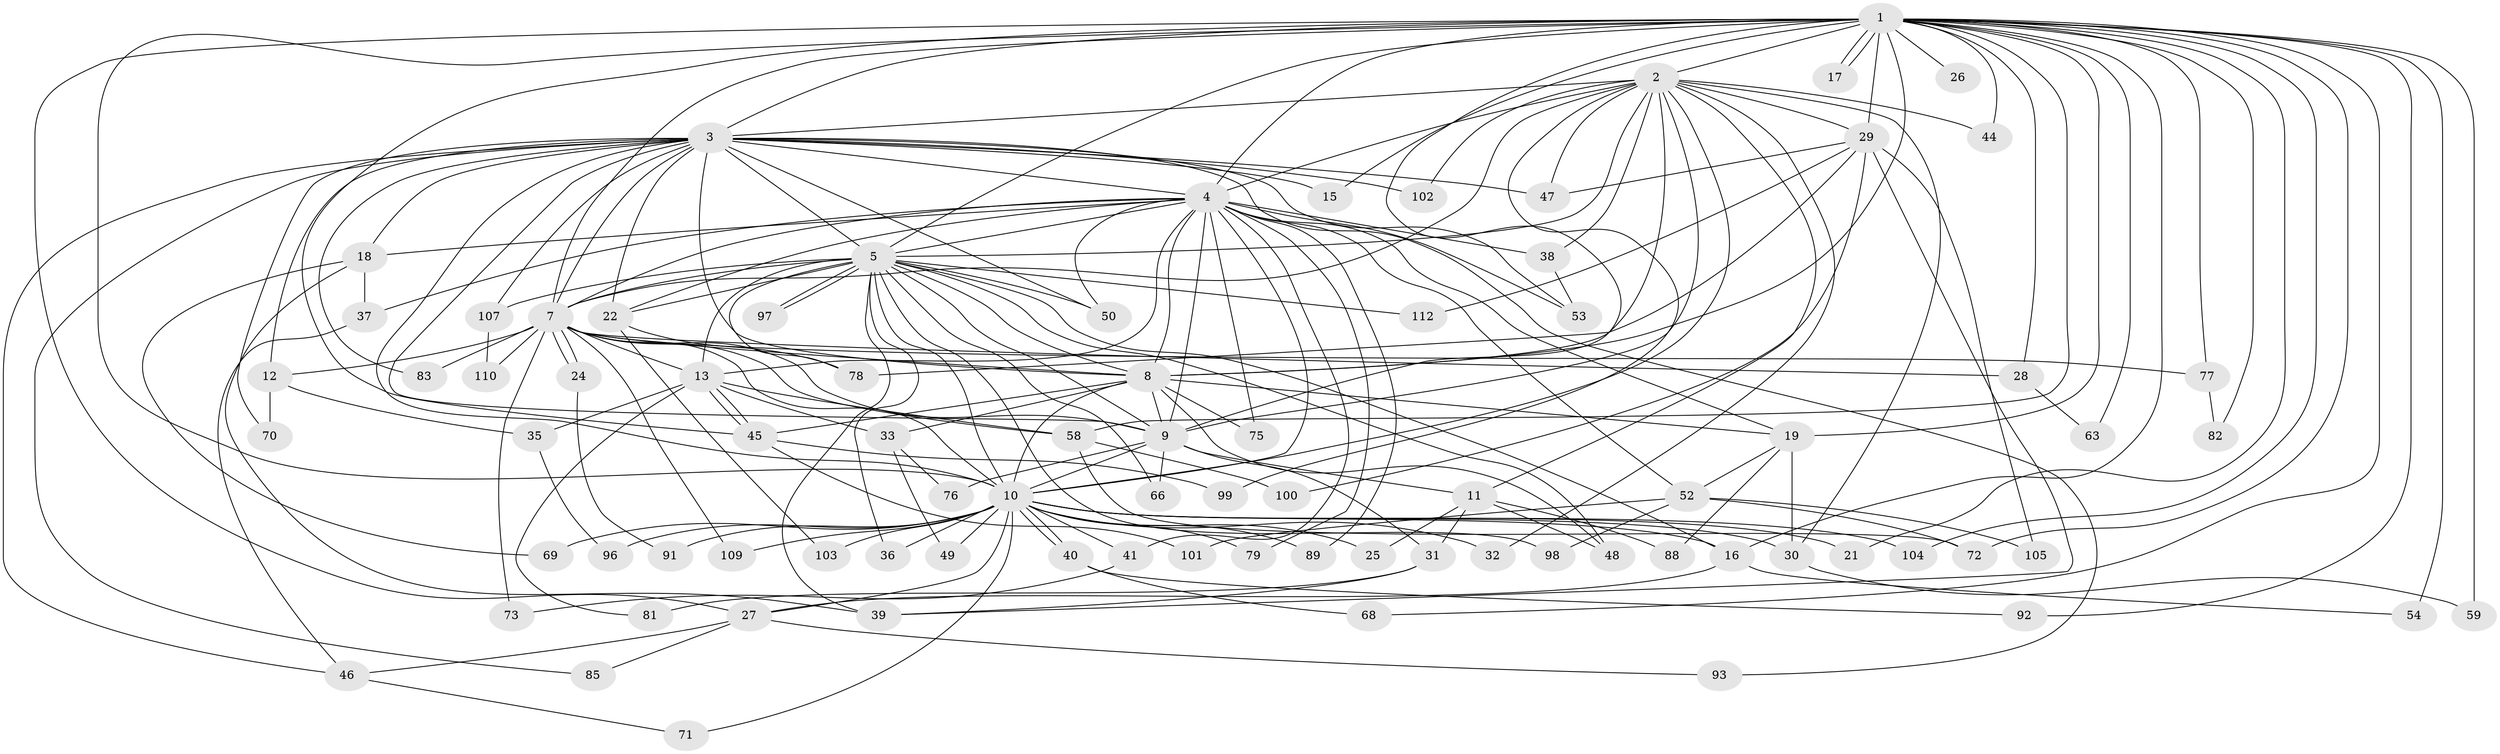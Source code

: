 // original degree distribution, {21: 0.008928571428571428, 19: 0.008928571428571428, 23: 0.008928571428571428, 20: 0.017857142857142856, 26: 0.008928571428571428, 22: 0.008928571428571428, 14: 0.017857142857142856, 30: 0.008928571428571428, 6: 0.026785714285714284, 4: 0.11607142857142858, 9: 0.008928571428571428, 2: 0.5357142857142857, 5: 0.044642857142857144, 3: 0.16964285714285715, 8: 0.008928571428571428}
// Generated by graph-tools (version 1.1) at 2025/11/02/27/25 16:11:02]
// undirected, 84 vertices, 203 edges
graph export_dot {
graph [start="1"]
  node [color=gray90,style=filled];
  1 [super="+6"];
  2 [super="+64"];
  3 [super="+67"];
  4 [super="+20"];
  5 [super="+56"];
  7 [super="+43"];
  8 [super="+86"];
  9;
  10 [super="+14"];
  11 [super="+34"];
  12;
  13 [super="+42"];
  15;
  16 [super="+23"];
  17;
  18;
  19 [super="+51"];
  21;
  22 [super="+94"];
  24;
  25;
  26;
  27 [super="+60"];
  28;
  29 [super="+90"];
  30 [super="+55"];
  31 [super="+61"];
  32;
  33;
  35;
  36;
  37;
  38;
  39 [super="+74"];
  40;
  41;
  44;
  45 [super="+95"];
  46 [super="+65"];
  47 [super="+57"];
  48 [super="+62"];
  49;
  50 [super="+108"];
  52 [super="+111"];
  53 [super="+80"];
  54;
  58 [super="+87"];
  59;
  63;
  66;
  68;
  69 [super="+84"];
  70;
  71;
  72;
  73;
  75;
  76;
  77;
  78 [super="+106"];
  79;
  81;
  82;
  83;
  85;
  88;
  89;
  91;
  92;
  93;
  96;
  97;
  98;
  99;
  100;
  101;
  102;
  103;
  104;
  105;
  107;
  109;
  110;
  112;
  1 -- 2 [weight=2];
  1 -- 3 [weight=2];
  1 -- 4 [weight=2];
  1 -- 5 [weight=2];
  1 -- 7 [weight=2];
  1 -- 8 [weight=2];
  1 -- 9 [weight=2];
  1 -- 10 [weight=2];
  1 -- 15;
  1 -- 16;
  1 -- 17;
  1 -- 17;
  1 -- 21;
  1 -- 26 [weight=2];
  1 -- 29;
  1 -- 44;
  1 -- 68;
  1 -- 72;
  1 -- 77;
  1 -- 82;
  1 -- 27;
  1 -- 92;
  1 -- 28;
  1 -- 104;
  1 -- 54;
  1 -- 58;
  1 -- 59;
  1 -- 63;
  1 -- 45;
  1 -- 19;
  2 -- 3 [weight=2];
  2 -- 4;
  2 -- 5;
  2 -- 7;
  2 -- 8;
  2 -- 9;
  2 -- 10;
  2 -- 11;
  2 -- 29;
  2 -- 30;
  2 -- 32;
  2 -- 38;
  2 -- 44;
  2 -- 47;
  2 -- 99;
  2 -- 102;
  3 -- 4;
  3 -- 5;
  3 -- 7;
  3 -- 8;
  3 -- 9 [weight=2];
  3 -- 10;
  3 -- 12;
  3 -- 15;
  3 -- 18;
  3 -- 46;
  3 -- 47 [weight=2];
  3 -- 50;
  3 -- 70;
  3 -- 83;
  3 -- 85;
  3 -- 102;
  3 -- 107;
  3 -- 93;
  3 -- 53;
  3 -- 22;
  4 -- 5;
  4 -- 7 [weight=2];
  4 -- 8;
  4 -- 9;
  4 -- 10;
  4 -- 13;
  4 -- 18;
  4 -- 19;
  4 -- 37;
  4 -- 38;
  4 -- 50;
  4 -- 52;
  4 -- 53;
  4 -- 75;
  4 -- 79;
  4 -- 22;
  4 -- 89;
  4 -- 41;
  5 -- 7 [weight=2];
  5 -- 8;
  5 -- 9;
  5 -- 10 [weight=3];
  5 -- 22;
  5 -- 36;
  5 -- 39;
  5 -- 66;
  5 -- 97;
  5 -- 97;
  5 -- 98;
  5 -- 107;
  5 -- 112;
  5 -- 78;
  5 -- 50;
  5 -- 13;
  5 -- 48;
  5 -- 16;
  7 -- 8;
  7 -- 9;
  7 -- 10;
  7 -- 12;
  7 -- 13;
  7 -- 24;
  7 -- 24;
  7 -- 28;
  7 -- 73;
  7 -- 77;
  7 -- 83;
  7 -- 109;
  7 -- 110;
  7 -- 58;
  8 -- 9;
  8 -- 10;
  8 -- 19;
  8 -- 33;
  8 -- 48;
  8 -- 75;
  8 -- 45;
  9 -- 10;
  9 -- 11;
  9 -- 31;
  9 -- 66;
  9 -- 76;
  10 -- 16;
  10 -- 21;
  10 -- 25;
  10 -- 27;
  10 -- 32;
  10 -- 36;
  10 -- 40;
  10 -- 40;
  10 -- 41;
  10 -- 49;
  10 -- 69 [weight=2];
  10 -- 71;
  10 -- 79;
  10 -- 91;
  10 -- 96;
  10 -- 103;
  10 -- 104;
  10 -- 109;
  10 -- 89;
  10 -- 30;
  11 -- 25;
  11 -- 31 [weight=2];
  11 -- 48;
  11 -- 88;
  12 -- 35;
  12 -- 70;
  13 -- 33;
  13 -- 35;
  13 -- 45;
  13 -- 45;
  13 -- 58;
  13 -- 81;
  16 -- 54;
  16 -- 27;
  18 -- 37;
  18 -- 39;
  18 -- 69;
  19 -- 30;
  19 -- 52;
  19 -- 88;
  22 -- 78;
  22 -- 103;
  24 -- 91;
  27 -- 46;
  27 -- 85;
  27 -- 93;
  28 -- 63;
  29 -- 78;
  29 -- 100;
  29 -- 105;
  29 -- 112;
  29 -- 39;
  29 -- 47;
  30 -- 59;
  31 -- 81;
  31 -- 39;
  33 -- 49;
  33 -- 76;
  35 -- 96;
  37 -- 46;
  38 -- 53;
  40 -- 68;
  40 -- 92;
  41 -- 73;
  45 -- 99;
  45 -- 101;
  46 -- 71;
  52 -- 98;
  52 -- 101;
  52 -- 105;
  52 -- 72;
  58 -- 72;
  58 -- 100;
  77 -- 82;
  107 -- 110;
}
